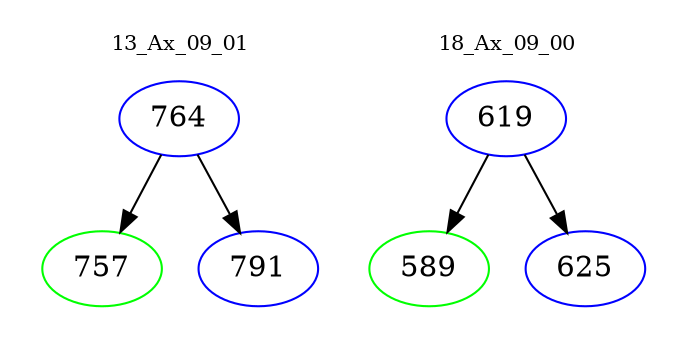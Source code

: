 digraph{
subgraph cluster_0 {
color = white
label = "13_Ax_09_01";
fontsize=10;
T0_764 [label="764", color="blue"]
T0_764 -> T0_757 [color="black"]
T0_757 [label="757", color="green"]
T0_764 -> T0_791 [color="black"]
T0_791 [label="791", color="blue"]
}
subgraph cluster_1 {
color = white
label = "18_Ax_09_00";
fontsize=10;
T1_619 [label="619", color="blue"]
T1_619 -> T1_589 [color="black"]
T1_589 [label="589", color="green"]
T1_619 -> T1_625 [color="black"]
T1_625 [label="625", color="blue"]
}
}
